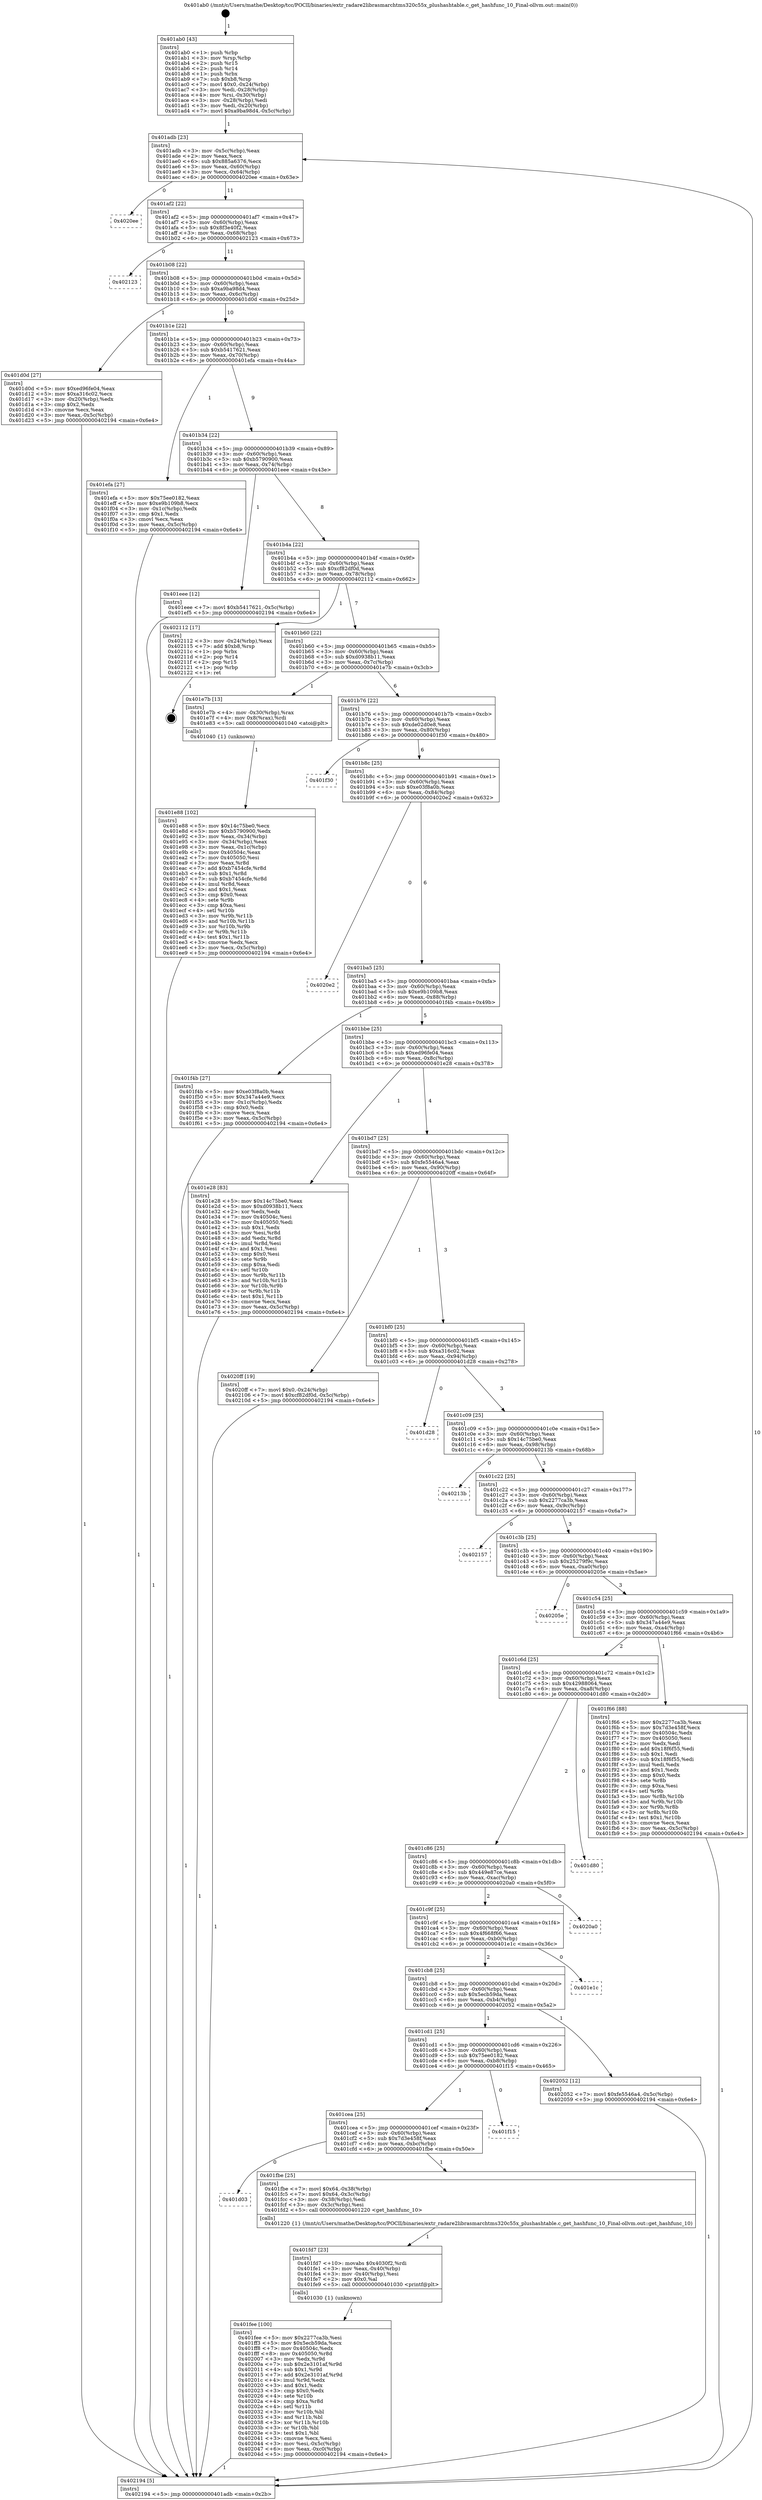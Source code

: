 digraph "0x401ab0" {
  label = "0x401ab0 (/mnt/c/Users/mathe/Desktop/tcc/POCII/binaries/extr_radare2librasmarchtms320c55x_plushashtable.c_get_hashfunc_10_Final-ollvm.out::main(0))"
  labelloc = "t"
  node[shape=record]

  Entry [label="",width=0.3,height=0.3,shape=circle,fillcolor=black,style=filled]
  "0x401adb" [label="{
     0x401adb [23]\l
     | [instrs]\l
     &nbsp;&nbsp;0x401adb \<+3\>: mov -0x5c(%rbp),%eax\l
     &nbsp;&nbsp;0x401ade \<+2\>: mov %eax,%ecx\l
     &nbsp;&nbsp;0x401ae0 \<+6\>: sub $0x885a6376,%ecx\l
     &nbsp;&nbsp;0x401ae6 \<+3\>: mov %eax,-0x60(%rbp)\l
     &nbsp;&nbsp;0x401ae9 \<+3\>: mov %ecx,-0x64(%rbp)\l
     &nbsp;&nbsp;0x401aec \<+6\>: je 00000000004020ee \<main+0x63e\>\l
  }"]
  "0x4020ee" [label="{
     0x4020ee\l
  }", style=dashed]
  "0x401af2" [label="{
     0x401af2 [22]\l
     | [instrs]\l
     &nbsp;&nbsp;0x401af2 \<+5\>: jmp 0000000000401af7 \<main+0x47\>\l
     &nbsp;&nbsp;0x401af7 \<+3\>: mov -0x60(%rbp),%eax\l
     &nbsp;&nbsp;0x401afa \<+5\>: sub $0x8f3e40f2,%eax\l
     &nbsp;&nbsp;0x401aff \<+3\>: mov %eax,-0x68(%rbp)\l
     &nbsp;&nbsp;0x401b02 \<+6\>: je 0000000000402123 \<main+0x673\>\l
  }"]
  Exit [label="",width=0.3,height=0.3,shape=circle,fillcolor=black,style=filled,peripheries=2]
  "0x402123" [label="{
     0x402123\l
  }", style=dashed]
  "0x401b08" [label="{
     0x401b08 [22]\l
     | [instrs]\l
     &nbsp;&nbsp;0x401b08 \<+5\>: jmp 0000000000401b0d \<main+0x5d\>\l
     &nbsp;&nbsp;0x401b0d \<+3\>: mov -0x60(%rbp),%eax\l
     &nbsp;&nbsp;0x401b10 \<+5\>: sub $0xa9ba98d4,%eax\l
     &nbsp;&nbsp;0x401b15 \<+3\>: mov %eax,-0x6c(%rbp)\l
     &nbsp;&nbsp;0x401b18 \<+6\>: je 0000000000401d0d \<main+0x25d\>\l
  }"]
  "0x401fee" [label="{
     0x401fee [100]\l
     | [instrs]\l
     &nbsp;&nbsp;0x401fee \<+5\>: mov $0x2277ca3b,%esi\l
     &nbsp;&nbsp;0x401ff3 \<+5\>: mov $0x5ecb59da,%ecx\l
     &nbsp;&nbsp;0x401ff8 \<+7\>: mov 0x40504c,%edx\l
     &nbsp;&nbsp;0x401fff \<+8\>: mov 0x405050,%r8d\l
     &nbsp;&nbsp;0x402007 \<+3\>: mov %edx,%r9d\l
     &nbsp;&nbsp;0x40200a \<+7\>: sub $0x2e3101af,%r9d\l
     &nbsp;&nbsp;0x402011 \<+4\>: sub $0x1,%r9d\l
     &nbsp;&nbsp;0x402015 \<+7\>: add $0x2e3101af,%r9d\l
     &nbsp;&nbsp;0x40201c \<+4\>: imul %r9d,%edx\l
     &nbsp;&nbsp;0x402020 \<+3\>: and $0x1,%edx\l
     &nbsp;&nbsp;0x402023 \<+3\>: cmp $0x0,%edx\l
     &nbsp;&nbsp;0x402026 \<+4\>: sete %r10b\l
     &nbsp;&nbsp;0x40202a \<+4\>: cmp $0xa,%r8d\l
     &nbsp;&nbsp;0x40202e \<+4\>: setl %r11b\l
     &nbsp;&nbsp;0x402032 \<+3\>: mov %r10b,%bl\l
     &nbsp;&nbsp;0x402035 \<+3\>: and %r11b,%bl\l
     &nbsp;&nbsp;0x402038 \<+3\>: xor %r11b,%r10b\l
     &nbsp;&nbsp;0x40203b \<+3\>: or %r10b,%bl\l
     &nbsp;&nbsp;0x40203e \<+3\>: test $0x1,%bl\l
     &nbsp;&nbsp;0x402041 \<+3\>: cmovne %ecx,%esi\l
     &nbsp;&nbsp;0x402044 \<+3\>: mov %esi,-0x5c(%rbp)\l
     &nbsp;&nbsp;0x402047 \<+6\>: mov %eax,-0xc0(%rbp)\l
     &nbsp;&nbsp;0x40204d \<+5\>: jmp 0000000000402194 \<main+0x6e4\>\l
  }"]
  "0x401d0d" [label="{
     0x401d0d [27]\l
     | [instrs]\l
     &nbsp;&nbsp;0x401d0d \<+5\>: mov $0xed96fe04,%eax\l
     &nbsp;&nbsp;0x401d12 \<+5\>: mov $0xa316c02,%ecx\l
     &nbsp;&nbsp;0x401d17 \<+3\>: mov -0x20(%rbp),%edx\l
     &nbsp;&nbsp;0x401d1a \<+3\>: cmp $0x2,%edx\l
     &nbsp;&nbsp;0x401d1d \<+3\>: cmovne %ecx,%eax\l
     &nbsp;&nbsp;0x401d20 \<+3\>: mov %eax,-0x5c(%rbp)\l
     &nbsp;&nbsp;0x401d23 \<+5\>: jmp 0000000000402194 \<main+0x6e4\>\l
  }"]
  "0x401b1e" [label="{
     0x401b1e [22]\l
     | [instrs]\l
     &nbsp;&nbsp;0x401b1e \<+5\>: jmp 0000000000401b23 \<main+0x73\>\l
     &nbsp;&nbsp;0x401b23 \<+3\>: mov -0x60(%rbp),%eax\l
     &nbsp;&nbsp;0x401b26 \<+5\>: sub $0xb5417621,%eax\l
     &nbsp;&nbsp;0x401b2b \<+3\>: mov %eax,-0x70(%rbp)\l
     &nbsp;&nbsp;0x401b2e \<+6\>: je 0000000000401efa \<main+0x44a\>\l
  }"]
  "0x402194" [label="{
     0x402194 [5]\l
     | [instrs]\l
     &nbsp;&nbsp;0x402194 \<+5\>: jmp 0000000000401adb \<main+0x2b\>\l
  }"]
  "0x401ab0" [label="{
     0x401ab0 [43]\l
     | [instrs]\l
     &nbsp;&nbsp;0x401ab0 \<+1\>: push %rbp\l
     &nbsp;&nbsp;0x401ab1 \<+3\>: mov %rsp,%rbp\l
     &nbsp;&nbsp;0x401ab4 \<+2\>: push %r15\l
     &nbsp;&nbsp;0x401ab6 \<+2\>: push %r14\l
     &nbsp;&nbsp;0x401ab8 \<+1\>: push %rbx\l
     &nbsp;&nbsp;0x401ab9 \<+7\>: sub $0xb8,%rsp\l
     &nbsp;&nbsp;0x401ac0 \<+7\>: movl $0x0,-0x24(%rbp)\l
     &nbsp;&nbsp;0x401ac7 \<+3\>: mov %edi,-0x28(%rbp)\l
     &nbsp;&nbsp;0x401aca \<+4\>: mov %rsi,-0x30(%rbp)\l
     &nbsp;&nbsp;0x401ace \<+3\>: mov -0x28(%rbp),%edi\l
     &nbsp;&nbsp;0x401ad1 \<+3\>: mov %edi,-0x20(%rbp)\l
     &nbsp;&nbsp;0x401ad4 \<+7\>: movl $0xa9ba98d4,-0x5c(%rbp)\l
  }"]
  "0x401fd7" [label="{
     0x401fd7 [23]\l
     | [instrs]\l
     &nbsp;&nbsp;0x401fd7 \<+10\>: movabs $0x4030f2,%rdi\l
     &nbsp;&nbsp;0x401fe1 \<+3\>: mov %eax,-0x40(%rbp)\l
     &nbsp;&nbsp;0x401fe4 \<+3\>: mov -0x40(%rbp),%esi\l
     &nbsp;&nbsp;0x401fe7 \<+2\>: mov $0x0,%al\l
     &nbsp;&nbsp;0x401fe9 \<+5\>: call 0000000000401030 \<printf@plt\>\l
     | [calls]\l
     &nbsp;&nbsp;0x401030 \{1\} (unknown)\l
  }"]
  "0x401efa" [label="{
     0x401efa [27]\l
     | [instrs]\l
     &nbsp;&nbsp;0x401efa \<+5\>: mov $0x75ee0182,%eax\l
     &nbsp;&nbsp;0x401eff \<+5\>: mov $0xe9b109b8,%ecx\l
     &nbsp;&nbsp;0x401f04 \<+3\>: mov -0x1c(%rbp),%edx\l
     &nbsp;&nbsp;0x401f07 \<+3\>: cmp $0x1,%edx\l
     &nbsp;&nbsp;0x401f0a \<+3\>: cmovl %ecx,%eax\l
     &nbsp;&nbsp;0x401f0d \<+3\>: mov %eax,-0x5c(%rbp)\l
     &nbsp;&nbsp;0x401f10 \<+5\>: jmp 0000000000402194 \<main+0x6e4\>\l
  }"]
  "0x401b34" [label="{
     0x401b34 [22]\l
     | [instrs]\l
     &nbsp;&nbsp;0x401b34 \<+5\>: jmp 0000000000401b39 \<main+0x89\>\l
     &nbsp;&nbsp;0x401b39 \<+3\>: mov -0x60(%rbp),%eax\l
     &nbsp;&nbsp;0x401b3c \<+5\>: sub $0xb5790900,%eax\l
     &nbsp;&nbsp;0x401b41 \<+3\>: mov %eax,-0x74(%rbp)\l
     &nbsp;&nbsp;0x401b44 \<+6\>: je 0000000000401eee \<main+0x43e\>\l
  }"]
  "0x401d03" [label="{
     0x401d03\l
  }", style=dashed]
  "0x401eee" [label="{
     0x401eee [12]\l
     | [instrs]\l
     &nbsp;&nbsp;0x401eee \<+7\>: movl $0xb5417621,-0x5c(%rbp)\l
     &nbsp;&nbsp;0x401ef5 \<+5\>: jmp 0000000000402194 \<main+0x6e4\>\l
  }"]
  "0x401b4a" [label="{
     0x401b4a [22]\l
     | [instrs]\l
     &nbsp;&nbsp;0x401b4a \<+5\>: jmp 0000000000401b4f \<main+0x9f\>\l
     &nbsp;&nbsp;0x401b4f \<+3\>: mov -0x60(%rbp),%eax\l
     &nbsp;&nbsp;0x401b52 \<+5\>: sub $0xcf82df0d,%eax\l
     &nbsp;&nbsp;0x401b57 \<+3\>: mov %eax,-0x78(%rbp)\l
     &nbsp;&nbsp;0x401b5a \<+6\>: je 0000000000402112 \<main+0x662\>\l
  }"]
  "0x401fbe" [label="{
     0x401fbe [25]\l
     | [instrs]\l
     &nbsp;&nbsp;0x401fbe \<+7\>: movl $0x64,-0x38(%rbp)\l
     &nbsp;&nbsp;0x401fc5 \<+7\>: movl $0x64,-0x3c(%rbp)\l
     &nbsp;&nbsp;0x401fcc \<+3\>: mov -0x38(%rbp),%edi\l
     &nbsp;&nbsp;0x401fcf \<+3\>: mov -0x3c(%rbp),%esi\l
     &nbsp;&nbsp;0x401fd2 \<+5\>: call 0000000000401220 \<get_hashfunc_10\>\l
     | [calls]\l
     &nbsp;&nbsp;0x401220 \{1\} (/mnt/c/Users/mathe/Desktop/tcc/POCII/binaries/extr_radare2librasmarchtms320c55x_plushashtable.c_get_hashfunc_10_Final-ollvm.out::get_hashfunc_10)\l
  }"]
  "0x402112" [label="{
     0x402112 [17]\l
     | [instrs]\l
     &nbsp;&nbsp;0x402112 \<+3\>: mov -0x24(%rbp),%eax\l
     &nbsp;&nbsp;0x402115 \<+7\>: add $0xb8,%rsp\l
     &nbsp;&nbsp;0x40211c \<+1\>: pop %rbx\l
     &nbsp;&nbsp;0x40211d \<+2\>: pop %r14\l
     &nbsp;&nbsp;0x40211f \<+2\>: pop %r15\l
     &nbsp;&nbsp;0x402121 \<+1\>: pop %rbp\l
     &nbsp;&nbsp;0x402122 \<+1\>: ret\l
  }"]
  "0x401b60" [label="{
     0x401b60 [22]\l
     | [instrs]\l
     &nbsp;&nbsp;0x401b60 \<+5\>: jmp 0000000000401b65 \<main+0xb5\>\l
     &nbsp;&nbsp;0x401b65 \<+3\>: mov -0x60(%rbp),%eax\l
     &nbsp;&nbsp;0x401b68 \<+5\>: sub $0xd0938b11,%eax\l
     &nbsp;&nbsp;0x401b6d \<+3\>: mov %eax,-0x7c(%rbp)\l
     &nbsp;&nbsp;0x401b70 \<+6\>: je 0000000000401e7b \<main+0x3cb\>\l
  }"]
  "0x401cea" [label="{
     0x401cea [25]\l
     | [instrs]\l
     &nbsp;&nbsp;0x401cea \<+5\>: jmp 0000000000401cef \<main+0x23f\>\l
     &nbsp;&nbsp;0x401cef \<+3\>: mov -0x60(%rbp),%eax\l
     &nbsp;&nbsp;0x401cf2 \<+5\>: sub $0x7d3e458f,%eax\l
     &nbsp;&nbsp;0x401cf7 \<+6\>: mov %eax,-0xbc(%rbp)\l
     &nbsp;&nbsp;0x401cfd \<+6\>: je 0000000000401fbe \<main+0x50e\>\l
  }"]
  "0x401e7b" [label="{
     0x401e7b [13]\l
     | [instrs]\l
     &nbsp;&nbsp;0x401e7b \<+4\>: mov -0x30(%rbp),%rax\l
     &nbsp;&nbsp;0x401e7f \<+4\>: mov 0x8(%rax),%rdi\l
     &nbsp;&nbsp;0x401e83 \<+5\>: call 0000000000401040 \<atoi@plt\>\l
     | [calls]\l
     &nbsp;&nbsp;0x401040 \{1\} (unknown)\l
  }"]
  "0x401b76" [label="{
     0x401b76 [22]\l
     | [instrs]\l
     &nbsp;&nbsp;0x401b76 \<+5\>: jmp 0000000000401b7b \<main+0xcb\>\l
     &nbsp;&nbsp;0x401b7b \<+3\>: mov -0x60(%rbp),%eax\l
     &nbsp;&nbsp;0x401b7e \<+5\>: sub $0xde02d0e8,%eax\l
     &nbsp;&nbsp;0x401b83 \<+3\>: mov %eax,-0x80(%rbp)\l
     &nbsp;&nbsp;0x401b86 \<+6\>: je 0000000000401f30 \<main+0x480\>\l
  }"]
  "0x401f15" [label="{
     0x401f15\l
  }", style=dashed]
  "0x401f30" [label="{
     0x401f30\l
  }", style=dashed]
  "0x401b8c" [label="{
     0x401b8c [25]\l
     | [instrs]\l
     &nbsp;&nbsp;0x401b8c \<+5\>: jmp 0000000000401b91 \<main+0xe1\>\l
     &nbsp;&nbsp;0x401b91 \<+3\>: mov -0x60(%rbp),%eax\l
     &nbsp;&nbsp;0x401b94 \<+5\>: sub $0xe03f8a0b,%eax\l
     &nbsp;&nbsp;0x401b99 \<+6\>: mov %eax,-0x84(%rbp)\l
     &nbsp;&nbsp;0x401b9f \<+6\>: je 00000000004020e2 \<main+0x632\>\l
  }"]
  "0x401cd1" [label="{
     0x401cd1 [25]\l
     | [instrs]\l
     &nbsp;&nbsp;0x401cd1 \<+5\>: jmp 0000000000401cd6 \<main+0x226\>\l
     &nbsp;&nbsp;0x401cd6 \<+3\>: mov -0x60(%rbp),%eax\l
     &nbsp;&nbsp;0x401cd9 \<+5\>: sub $0x75ee0182,%eax\l
     &nbsp;&nbsp;0x401cde \<+6\>: mov %eax,-0xb8(%rbp)\l
     &nbsp;&nbsp;0x401ce4 \<+6\>: je 0000000000401f15 \<main+0x465\>\l
  }"]
  "0x4020e2" [label="{
     0x4020e2\l
  }", style=dashed]
  "0x401ba5" [label="{
     0x401ba5 [25]\l
     | [instrs]\l
     &nbsp;&nbsp;0x401ba5 \<+5\>: jmp 0000000000401baa \<main+0xfa\>\l
     &nbsp;&nbsp;0x401baa \<+3\>: mov -0x60(%rbp),%eax\l
     &nbsp;&nbsp;0x401bad \<+5\>: sub $0xe9b109b8,%eax\l
     &nbsp;&nbsp;0x401bb2 \<+6\>: mov %eax,-0x88(%rbp)\l
     &nbsp;&nbsp;0x401bb8 \<+6\>: je 0000000000401f4b \<main+0x49b\>\l
  }"]
  "0x402052" [label="{
     0x402052 [12]\l
     | [instrs]\l
     &nbsp;&nbsp;0x402052 \<+7\>: movl $0xfe5546a4,-0x5c(%rbp)\l
     &nbsp;&nbsp;0x402059 \<+5\>: jmp 0000000000402194 \<main+0x6e4\>\l
  }"]
  "0x401f4b" [label="{
     0x401f4b [27]\l
     | [instrs]\l
     &nbsp;&nbsp;0x401f4b \<+5\>: mov $0xe03f8a0b,%eax\l
     &nbsp;&nbsp;0x401f50 \<+5\>: mov $0x347a44e9,%ecx\l
     &nbsp;&nbsp;0x401f55 \<+3\>: mov -0x1c(%rbp),%edx\l
     &nbsp;&nbsp;0x401f58 \<+3\>: cmp $0x0,%edx\l
     &nbsp;&nbsp;0x401f5b \<+3\>: cmove %ecx,%eax\l
     &nbsp;&nbsp;0x401f5e \<+3\>: mov %eax,-0x5c(%rbp)\l
     &nbsp;&nbsp;0x401f61 \<+5\>: jmp 0000000000402194 \<main+0x6e4\>\l
  }"]
  "0x401bbe" [label="{
     0x401bbe [25]\l
     | [instrs]\l
     &nbsp;&nbsp;0x401bbe \<+5\>: jmp 0000000000401bc3 \<main+0x113\>\l
     &nbsp;&nbsp;0x401bc3 \<+3\>: mov -0x60(%rbp),%eax\l
     &nbsp;&nbsp;0x401bc6 \<+5\>: sub $0xed96fe04,%eax\l
     &nbsp;&nbsp;0x401bcb \<+6\>: mov %eax,-0x8c(%rbp)\l
     &nbsp;&nbsp;0x401bd1 \<+6\>: je 0000000000401e28 \<main+0x378\>\l
  }"]
  "0x401cb8" [label="{
     0x401cb8 [25]\l
     | [instrs]\l
     &nbsp;&nbsp;0x401cb8 \<+5\>: jmp 0000000000401cbd \<main+0x20d\>\l
     &nbsp;&nbsp;0x401cbd \<+3\>: mov -0x60(%rbp),%eax\l
     &nbsp;&nbsp;0x401cc0 \<+5\>: sub $0x5ecb59da,%eax\l
     &nbsp;&nbsp;0x401cc5 \<+6\>: mov %eax,-0xb4(%rbp)\l
     &nbsp;&nbsp;0x401ccb \<+6\>: je 0000000000402052 \<main+0x5a2\>\l
  }"]
  "0x401e28" [label="{
     0x401e28 [83]\l
     | [instrs]\l
     &nbsp;&nbsp;0x401e28 \<+5\>: mov $0x14c75be0,%eax\l
     &nbsp;&nbsp;0x401e2d \<+5\>: mov $0xd0938b11,%ecx\l
     &nbsp;&nbsp;0x401e32 \<+2\>: xor %edx,%edx\l
     &nbsp;&nbsp;0x401e34 \<+7\>: mov 0x40504c,%esi\l
     &nbsp;&nbsp;0x401e3b \<+7\>: mov 0x405050,%edi\l
     &nbsp;&nbsp;0x401e42 \<+3\>: sub $0x1,%edx\l
     &nbsp;&nbsp;0x401e45 \<+3\>: mov %esi,%r8d\l
     &nbsp;&nbsp;0x401e48 \<+3\>: add %edx,%r8d\l
     &nbsp;&nbsp;0x401e4b \<+4\>: imul %r8d,%esi\l
     &nbsp;&nbsp;0x401e4f \<+3\>: and $0x1,%esi\l
     &nbsp;&nbsp;0x401e52 \<+3\>: cmp $0x0,%esi\l
     &nbsp;&nbsp;0x401e55 \<+4\>: sete %r9b\l
     &nbsp;&nbsp;0x401e59 \<+3\>: cmp $0xa,%edi\l
     &nbsp;&nbsp;0x401e5c \<+4\>: setl %r10b\l
     &nbsp;&nbsp;0x401e60 \<+3\>: mov %r9b,%r11b\l
     &nbsp;&nbsp;0x401e63 \<+3\>: and %r10b,%r11b\l
     &nbsp;&nbsp;0x401e66 \<+3\>: xor %r10b,%r9b\l
     &nbsp;&nbsp;0x401e69 \<+3\>: or %r9b,%r11b\l
     &nbsp;&nbsp;0x401e6c \<+4\>: test $0x1,%r11b\l
     &nbsp;&nbsp;0x401e70 \<+3\>: cmovne %ecx,%eax\l
     &nbsp;&nbsp;0x401e73 \<+3\>: mov %eax,-0x5c(%rbp)\l
     &nbsp;&nbsp;0x401e76 \<+5\>: jmp 0000000000402194 \<main+0x6e4\>\l
  }"]
  "0x401bd7" [label="{
     0x401bd7 [25]\l
     | [instrs]\l
     &nbsp;&nbsp;0x401bd7 \<+5\>: jmp 0000000000401bdc \<main+0x12c\>\l
     &nbsp;&nbsp;0x401bdc \<+3\>: mov -0x60(%rbp),%eax\l
     &nbsp;&nbsp;0x401bdf \<+5\>: sub $0xfe5546a4,%eax\l
     &nbsp;&nbsp;0x401be4 \<+6\>: mov %eax,-0x90(%rbp)\l
     &nbsp;&nbsp;0x401bea \<+6\>: je 00000000004020ff \<main+0x64f\>\l
  }"]
  "0x401e88" [label="{
     0x401e88 [102]\l
     | [instrs]\l
     &nbsp;&nbsp;0x401e88 \<+5\>: mov $0x14c75be0,%ecx\l
     &nbsp;&nbsp;0x401e8d \<+5\>: mov $0xb5790900,%edx\l
     &nbsp;&nbsp;0x401e92 \<+3\>: mov %eax,-0x34(%rbp)\l
     &nbsp;&nbsp;0x401e95 \<+3\>: mov -0x34(%rbp),%eax\l
     &nbsp;&nbsp;0x401e98 \<+3\>: mov %eax,-0x1c(%rbp)\l
     &nbsp;&nbsp;0x401e9b \<+7\>: mov 0x40504c,%eax\l
     &nbsp;&nbsp;0x401ea2 \<+7\>: mov 0x405050,%esi\l
     &nbsp;&nbsp;0x401ea9 \<+3\>: mov %eax,%r8d\l
     &nbsp;&nbsp;0x401eac \<+7\>: add $0xb7454cfe,%r8d\l
     &nbsp;&nbsp;0x401eb3 \<+4\>: sub $0x1,%r8d\l
     &nbsp;&nbsp;0x401eb7 \<+7\>: sub $0xb7454cfe,%r8d\l
     &nbsp;&nbsp;0x401ebe \<+4\>: imul %r8d,%eax\l
     &nbsp;&nbsp;0x401ec2 \<+3\>: and $0x1,%eax\l
     &nbsp;&nbsp;0x401ec5 \<+3\>: cmp $0x0,%eax\l
     &nbsp;&nbsp;0x401ec8 \<+4\>: sete %r9b\l
     &nbsp;&nbsp;0x401ecc \<+3\>: cmp $0xa,%esi\l
     &nbsp;&nbsp;0x401ecf \<+4\>: setl %r10b\l
     &nbsp;&nbsp;0x401ed3 \<+3\>: mov %r9b,%r11b\l
     &nbsp;&nbsp;0x401ed6 \<+3\>: and %r10b,%r11b\l
     &nbsp;&nbsp;0x401ed9 \<+3\>: xor %r10b,%r9b\l
     &nbsp;&nbsp;0x401edc \<+3\>: or %r9b,%r11b\l
     &nbsp;&nbsp;0x401edf \<+4\>: test $0x1,%r11b\l
     &nbsp;&nbsp;0x401ee3 \<+3\>: cmovne %edx,%ecx\l
     &nbsp;&nbsp;0x401ee6 \<+3\>: mov %ecx,-0x5c(%rbp)\l
     &nbsp;&nbsp;0x401ee9 \<+5\>: jmp 0000000000402194 \<main+0x6e4\>\l
  }"]
  "0x401e1c" [label="{
     0x401e1c\l
  }", style=dashed]
  "0x4020ff" [label="{
     0x4020ff [19]\l
     | [instrs]\l
     &nbsp;&nbsp;0x4020ff \<+7\>: movl $0x0,-0x24(%rbp)\l
     &nbsp;&nbsp;0x402106 \<+7\>: movl $0xcf82df0d,-0x5c(%rbp)\l
     &nbsp;&nbsp;0x40210d \<+5\>: jmp 0000000000402194 \<main+0x6e4\>\l
  }"]
  "0x401bf0" [label="{
     0x401bf0 [25]\l
     | [instrs]\l
     &nbsp;&nbsp;0x401bf0 \<+5\>: jmp 0000000000401bf5 \<main+0x145\>\l
     &nbsp;&nbsp;0x401bf5 \<+3\>: mov -0x60(%rbp),%eax\l
     &nbsp;&nbsp;0x401bf8 \<+5\>: sub $0xa316c02,%eax\l
     &nbsp;&nbsp;0x401bfd \<+6\>: mov %eax,-0x94(%rbp)\l
     &nbsp;&nbsp;0x401c03 \<+6\>: je 0000000000401d28 \<main+0x278\>\l
  }"]
  "0x401c9f" [label="{
     0x401c9f [25]\l
     | [instrs]\l
     &nbsp;&nbsp;0x401c9f \<+5\>: jmp 0000000000401ca4 \<main+0x1f4\>\l
     &nbsp;&nbsp;0x401ca4 \<+3\>: mov -0x60(%rbp),%eax\l
     &nbsp;&nbsp;0x401ca7 \<+5\>: sub $0x4f668f66,%eax\l
     &nbsp;&nbsp;0x401cac \<+6\>: mov %eax,-0xb0(%rbp)\l
     &nbsp;&nbsp;0x401cb2 \<+6\>: je 0000000000401e1c \<main+0x36c\>\l
  }"]
  "0x401d28" [label="{
     0x401d28\l
  }", style=dashed]
  "0x401c09" [label="{
     0x401c09 [25]\l
     | [instrs]\l
     &nbsp;&nbsp;0x401c09 \<+5\>: jmp 0000000000401c0e \<main+0x15e\>\l
     &nbsp;&nbsp;0x401c0e \<+3\>: mov -0x60(%rbp),%eax\l
     &nbsp;&nbsp;0x401c11 \<+5\>: sub $0x14c75be0,%eax\l
     &nbsp;&nbsp;0x401c16 \<+6\>: mov %eax,-0x98(%rbp)\l
     &nbsp;&nbsp;0x401c1c \<+6\>: je 000000000040213b \<main+0x68b\>\l
  }"]
  "0x4020a0" [label="{
     0x4020a0\l
  }", style=dashed]
  "0x40213b" [label="{
     0x40213b\l
  }", style=dashed]
  "0x401c22" [label="{
     0x401c22 [25]\l
     | [instrs]\l
     &nbsp;&nbsp;0x401c22 \<+5\>: jmp 0000000000401c27 \<main+0x177\>\l
     &nbsp;&nbsp;0x401c27 \<+3\>: mov -0x60(%rbp),%eax\l
     &nbsp;&nbsp;0x401c2a \<+5\>: sub $0x2277ca3b,%eax\l
     &nbsp;&nbsp;0x401c2f \<+6\>: mov %eax,-0x9c(%rbp)\l
     &nbsp;&nbsp;0x401c35 \<+6\>: je 0000000000402157 \<main+0x6a7\>\l
  }"]
  "0x401c86" [label="{
     0x401c86 [25]\l
     | [instrs]\l
     &nbsp;&nbsp;0x401c86 \<+5\>: jmp 0000000000401c8b \<main+0x1db\>\l
     &nbsp;&nbsp;0x401c8b \<+3\>: mov -0x60(%rbp),%eax\l
     &nbsp;&nbsp;0x401c8e \<+5\>: sub $0x449e87ce,%eax\l
     &nbsp;&nbsp;0x401c93 \<+6\>: mov %eax,-0xac(%rbp)\l
     &nbsp;&nbsp;0x401c99 \<+6\>: je 00000000004020a0 \<main+0x5f0\>\l
  }"]
  "0x402157" [label="{
     0x402157\l
  }", style=dashed]
  "0x401c3b" [label="{
     0x401c3b [25]\l
     | [instrs]\l
     &nbsp;&nbsp;0x401c3b \<+5\>: jmp 0000000000401c40 \<main+0x190\>\l
     &nbsp;&nbsp;0x401c40 \<+3\>: mov -0x60(%rbp),%eax\l
     &nbsp;&nbsp;0x401c43 \<+5\>: sub $0x25279f9c,%eax\l
     &nbsp;&nbsp;0x401c48 \<+6\>: mov %eax,-0xa0(%rbp)\l
     &nbsp;&nbsp;0x401c4e \<+6\>: je 000000000040205e \<main+0x5ae\>\l
  }"]
  "0x401d80" [label="{
     0x401d80\l
  }", style=dashed]
  "0x40205e" [label="{
     0x40205e\l
  }", style=dashed]
  "0x401c54" [label="{
     0x401c54 [25]\l
     | [instrs]\l
     &nbsp;&nbsp;0x401c54 \<+5\>: jmp 0000000000401c59 \<main+0x1a9\>\l
     &nbsp;&nbsp;0x401c59 \<+3\>: mov -0x60(%rbp),%eax\l
     &nbsp;&nbsp;0x401c5c \<+5\>: sub $0x347a44e9,%eax\l
     &nbsp;&nbsp;0x401c61 \<+6\>: mov %eax,-0xa4(%rbp)\l
     &nbsp;&nbsp;0x401c67 \<+6\>: je 0000000000401f66 \<main+0x4b6\>\l
  }"]
  "0x401c6d" [label="{
     0x401c6d [25]\l
     | [instrs]\l
     &nbsp;&nbsp;0x401c6d \<+5\>: jmp 0000000000401c72 \<main+0x1c2\>\l
     &nbsp;&nbsp;0x401c72 \<+3\>: mov -0x60(%rbp),%eax\l
     &nbsp;&nbsp;0x401c75 \<+5\>: sub $0x42988064,%eax\l
     &nbsp;&nbsp;0x401c7a \<+6\>: mov %eax,-0xa8(%rbp)\l
     &nbsp;&nbsp;0x401c80 \<+6\>: je 0000000000401d80 \<main+0x2d0\>\l
  }"]
  "0x401f66" [label="{
     0x401f66 [88]\l
     | [instrs]\l
     &nbsp;&nbsp;0x401f66 \<+5\>: mov $0x2277ca3b,%eax\l
     &nbsp;&nbsp;0x401f6b \<+5\>: mov $0x7d3e458f,%ecx\l
     &nbsp;&nbsp;0x401f70 \<+7\>: mov 0x40504c,%edx\l
     &nbsp;&nbsp;0x401f77 \<+7\>: mov 0x405050,%esi\l
     &nbsp;&nbsp;0x401f7e \<+2\>: mov %edx,%edi\l
     &nbsp;&nbsp;0x401f80 \<+6\>: add $0x18f6f55,%edi\l
     &nbsp;&nbsp;0x401f86 \<+3\>: sub $0x1,%edi\l
     &nbsp;&nbsp;0x401f89 \<+6\>: sub $0x18f6f55,%edi\l
     &nbsp;&nbsp;0x401f8f \<+3\>: imul %edi,%edx\l
     &nbsp;&nbsp;0x401f92 \<+3\>: and $0x1,%edx\l
     &nbsp;&nbsp;0x401f95 \<+3\>: cmp $0x0,%edx\l
     &nbsp;&nbsp;0x401f98 \<+4\>: sete %r8b\l
     &nbsp;&nbsp;0x401f9c \<+3\>: cmp $0xa,%esi\l
     &nbsp;&nbsp;0x401f9f \<+4\>: setl %r9b\l
     &nbsp;&nbsp;0x401fa3 \<+3\>: mov %r8b,%r10b\l
     &nbsp;&nbsp;0x401fa6 \<+3\>: and %r9b,%r10b\l
     &nbsp;&nbsp;0x401fa9 \<+3\>: xor %r9b,%r8b\l
     &nbsp;&nbsp;0x401fac \<+3\>: or %r8b,%r10b\l
     &nbsp;&nbsp;0x401faf \<+4\>: test $0x1,%r10b\l
     &nbsp;&nbsp;0x401fb3 \<+3\>: cmovne %ecx,%eax\l
     &nbsp;&nbsp;0x401fb6 \<+3\>: mov %eax,-0x5c(%rbp)\l
     &nbsp;&nbsp;0x401fb9 \<+5\>: jmp 0000000000402194 \<main+0x6e4\>\l
  }"]
  Entry -> "0x401ab0" [label=" 1"]
  "0x401adb" -> "0x4020ee" [label=" 0"]
  "0x401adb" -> "0x401af2" [label=" 11"]
  "0x402112" -> Exit [label=" 1"]
  "0x401af2" -> "0x402123" [label=" 0"]
  "0x401af2" -> "0x401b08" [label=" 11"]
  "0x4020ff" -> "0x402194" [label=" 1"]
  "0x401b08" -> "0x401d0d" [label=" 1"]
  "0x401b08" -> "0x401b1e" [label=" 10"]
  "0x401d0d" -> "0x402194" [label=" 1"]
  "0x401ab0" -> "0x401adb" [label=" 1"]
  "0x402194" -> "0x401adb" [label=" 10"]
  "0x402052" -> "0x402194" [label=" 1"]
  "0x401b1e" -> "0x401efa" [label=" 1"]
  "0x401b1e" -> "0x401b34" [label=" 9"]
  "0x401fee" -> "0x402194" [label=" 1"]
  "0x401b34" -> "0x401eee" [label=" 1"]
  "0x401b34" -> "0x401b4a" [label=" 8"]
  "0x401fd7" -> "0x401fee" [label=" 1"]
  "0x401b4a" -> "0x402112" [label=" 1"]
  "0x401b4a" -> "0x401b60" [label=" 7"]
  "0x401fbe" -> "0x401fd7" [label=" 1"]
  "0x401b60" -> "0x401e7b" [label=" 1"]
  "0x401b60" -> "0x401b76" [label=" 6"]
  "0x401cea" -> "0x401fbe" [label=" 1"]
  "0x401b76" -> "0x401f30" [label=" 0"]
  "0x401b76" -> "0x401b8c" [label=" 6"]
  "0x401cea" -> "0x401d03" [label=" 0"]
  "0x401b8c" -> "0x4020e2" [label=" 0"]
  "0x401b8c" -> "0x401ba5" [label=" 6"]
  "0x401cd1" -> "0x401f15" [label=" 0"]
  "0x401ba5" -> "0x401f4b" [label=" 1"]
  "0x401ba5" -> "0x401bbe" [label=" 5"]
  "0x401cd1" -> "0x401cea" [label=" 1"]
  "0x401bbe" -> "0x401e28" [label=" 1"]
  "0x401bbe" -> "0x401bd7" [label=" 4"]
  "0x401e28" -> "0x402194" [label=" 1"]
  "0x401e7b" -> "0x401e88" [label=" 1"]
  "0x401e88" -> "0x402194" [label=" 1"]
  "0x401eee" -> "0x402194" [label=" 1"]
  "0x401efa" -> "0x402194" [label=" 1"]
  "0x401f4b" -> "0x402194" [label=" 1"]
  "0x401cb8" -> "0x402052" [label=" 1"]
  "0x401bd7" -> "0x4020ff" [label=" 1"]
  "0x401bd7" -> "0x401bf0" [label=" 3"]
  "0x401cb8" -> "0x401cd1" [label=" 1"]
  "0x401bf0" -> "0x401d28" [label=" 0"]
  "0x401bf0" -> "0x401c09" [label=" 3"]
  "0x401c9f" -> "0x401e1c" [label=" 0"]
  "0x401c09" -> "0x40213b" [label=" 0"]
  "0x401c09" -> "0x401c22" [label=" 3"]
  "0x401c9f" -> "0x401cb8" [label=" 2"]
  "0x401c22" -> "0x402157" [label=" 0"]
  "0x401c22" -> "0x401c3b" [label=" 3"]
  "0x401c86" -> "0x4020a0" [label=" 0"]
  "0x401c3b" -> "0x40205e" [label=" 0"]
  "0x401c3b" -> "0x401c54" [label=" 3"]
  "0x401c86" -> "0x401c9f" [label=" 2"]
  "0x401c54" -> "0x401f66" [label=" 1"]
  "0x401c54" -> "0x401c6d" [label=" 2"]
  "0x401f66" -> "0x402194" [label=" 1"]
  "0x401c6d" -> "0x401c86" [label=" 2"]
  "0x401c6d" -> "0x401d80" [label=" 0"]
}
